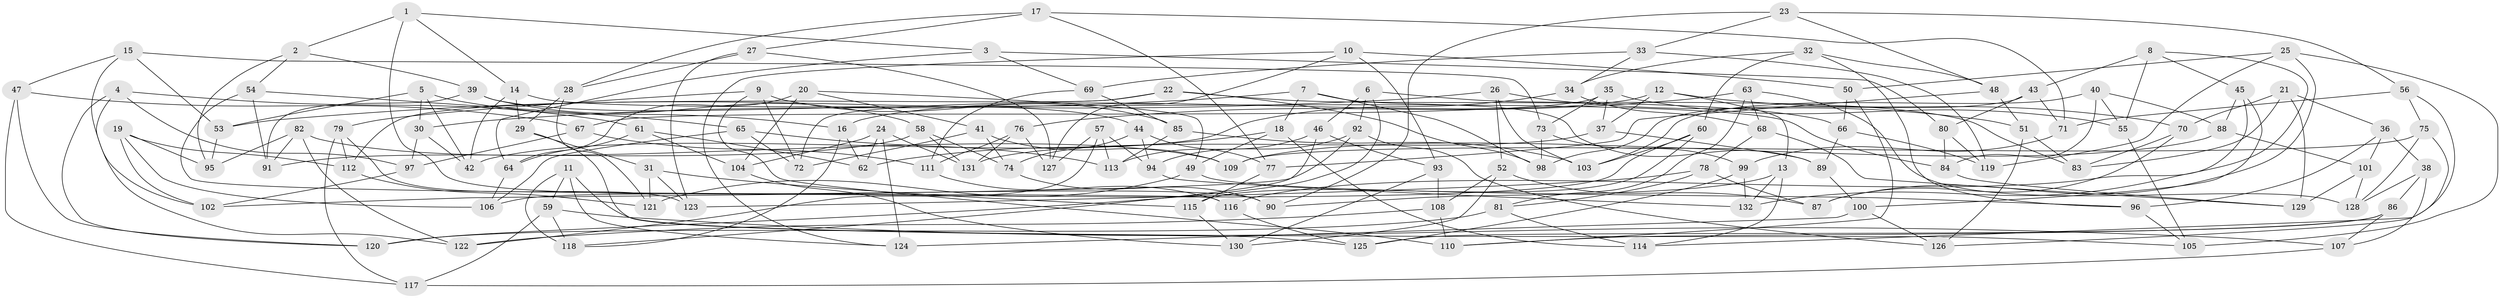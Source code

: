 // coarse degree distribution, {12: 0.030303030303030304, 11: 0.015151515151515152, 4: 0.42424242424242425, 6: 0.24242424242424243, 7: 0.045454545454545456, 8: 0.09090909090909091, 3: 0.030303030303030304, 9: 0.030303030303030304, 5: 0.06060606060606061, 14: 0.015151515151515152, 10: 0.015151515151515152}
// Generated by graph-tools (version 1.1) at 2025/20/03/04/25 18:20:38]
// undirected, 132 vertices, 264 edges
graph export_dot {
graph [start="1"]
  node [color=gray90,style=filled];
  1;
  2;
  3;
  4;
  5;
  6;
  7;
  8;
  9;
  10;
  11;
  12;
  13;
  14;
  15;
  16;
  17;
  18;
  19;
  20;
  21;
  22;
  23;
  24;
  25;
  26;
  27;
  28;
  29;
  30;
  31;
  32;
  33;
  34;
  35;
  36;
  37;
  38;
  39;
  40;
  41;
  42;
  43;
  44;
  45;
  46;
  47;
  48;
  49;
  50;
  51;
  52;
  53;
  54;
  55;
  56;
  57;
  58;
  59;
  60;
  61;
  62;
  63;
  64;
  65;
  66;
  67;
  68;
  69;
  70;
  71;
  72;
  73;
  74;
  75;
  76;
  77;
  78;
  79;
  80;
  81;
  82;
  83;
  84;
  85;
  86;
  87;
  88;
  89;
  90;
  91;
  92;
  93;
  94;
  95;
  96;
  97;
  98;
  99;
  100;
  101;
  102;
  103;
  104;
  105;
  106;
  107;
  108;
  109;
  110;
  111;
  112;
  113;
  114;
  115;
  116;
  117;
  118;
  119;
  120;
  121;
  122;
  123;
  124;
  125;
  126;
  127;
  128;
  129;
  130;
  131;
  132;
  1 -- 2;
  1 -- 90;
  1 -- 14;
  1 -- 3;
  2 -- 95;
  2 -- 54;
  2 -- 39;
  3 -- 80;
  3 -- 64;
  3 -- 69;
  4 -- 122;
  4 -- 97;
  4 -- 120;
  4 -- 61;
  5 -- 16;
  5 -- 30;
  5 -- 53;
  5 -- 42;
  6 -- 83;
  6 -- 46;
  6 -- 120;
  6 -- 92;
  7 -- 30;
  7 -- 89;
  7 -- 98;
  7 -- 18;
  8 -- 45;
  8 -- 132;
  8 -- 55;
  8 -- 43;
  9 -- 85;
  9 -- 79;
  9 -- 72;
  9 -- 110;
  10 -- 127;
  10 -- 93;
  10 -- 124;
  10 -- 50;
  11 -- 124;
  11 -- 118;
  11 -- 59;
  11 -- 105;
  12 -- 70;
  12 -- 37;
  12 -- 16;
  12 -- 13;
  13 -- 114;
  13 -- 132;
  13 -- 90;
  14 -- 29;
  14 -- 84;
  14 -- 42;
  15 -- 73;
  15 -- 47;
  15 -- 53;
  15 -- 102;
  16 -- 62;
  16 -- 118;
  17 -- 27;
  17 -- 71;
  17 -- 28;
  17 -- 77;
  18 -- 49;
  18 -- 62;
  18 -- 114;
  19 -- 106;
  19 -- 95;
  19 -- 102;
  19 -- 112;
  20 -- 49;
  20 -- 104;
  20 -- 41;
  20 -- 64;
  21 -- 36;
  21 -- 129;
  21 -- 83;
  21 -- 70;
  22 -- 66;
  22 -- 98;
  22 -- 72;
  22 -- 112;
  23 -- 33;
  23 -- 56;
  23 -- 48;
  23 -- 90;
  24 -- 124;
  24 -- 62;
  24 -- 131;
  24 -- 104;
  25 -- 50;
  25 -- 87;
  25 -- 119;
  25 -- 105;
  26 -- 53;
  26 -- 51;
  26 -- 103;
  26 -- 52;
  27 -- 123;
  27 -- 28;
  27 -- 127;
  28 -- 121;
  28 -- 29;
  29 -- 125;
  29 -- 31;
  30 -- 42;
  30 -- 97;
  31 -- 121;
  31 -- 123;
  31 -- 115;
  32 -- 48;
  32 -- 96;
  32 -- 34;
  32 -- 60;
  33 -- 34;
  33 -- 69;
  33 -- 119;
  34 -- 68;
  34 -- 42;
  35 -- 67;
  35 -- 73;
  35 -- 37;
  35 -- 55;
  36 -- 101;
  36 -- 96;
  36 -- 38;
  37 -- 131;
  37 -- 89;
  38 -- 128;
  38 -- 86;
  38 -- 107;
  39 -- 44;
  39 -- 58;
  39 -- 91;
  40 -- 55;
  40 -- 88;
  40 -- 103;
  40 -- 84;
  41 -- 109;
  41 -- 72;
  41 -- 74;
  43 -- 71;
  43 -- 98;
  43 -- 80;
  44 -- 94;
  44 -- 74;
  44 -- 77;
  45 -- 88;
  45 -- 100;
  45 -- 116;
  46 -- 113;
  46 -- 118;
  46 -- 93;
  47 -- 120;
  47 -- 117;
  47 -- 67;
  48 -- 51;
  48 -- 77;
  49 -- 96;
  49 -- 121;
  50 -- 66;
  50 -- 110;
  51 -- 83;
  51 -- 126;
  52 -- 87;
  52 -- 130;
  52 -- 108;
  53 -- 95;
  54 -- 116;
  54 -- 91;
  54 -- 65;
  55 -- 105;
  56 -- 114;
  56 -- 75;
  56 -- 71;
  57 -- 113;
  57 -- 94;
  57 -- 122;
  57 -- 127;
  58 -- 131;
  58 -- 91;
  58 -- 74;
  59 -- 107;
  59 -- 117;
  59 -- 118;
  60 -- 115;
  60 -- 106;
  60 -- 103;
  61 -- 62;
  61 -- 104;
  61 -- 64;
  63 -- 81;
  63 -- 68;
  63 -- 128;
  63 -- 76;
  64 -- 106;
  65 -- 106;
  65 -- 72;
  65 -- 113;
  66 -- 119;
  66 -- 89;
  67 -- 111;
  67 -- 97;
  68 -- 78;
  68 -- 129;
  69 -- 85;
  69 -- 111;
  70 -- 83;
  70 -- 87;
  71 -- 99;
  73 -- 99;
  73 -- 98;
  74 -- 90;
  75 -- 109;
  75 -- 126;
  75 -- 128;
  76 -- 131;
  76 -- 111;
  76 -- 127;
  77 -- 115;
  78 -- 81;
  78 -- 123;
  78 -- 87;
  79 -- 112;
  79 -- 117;
  79 -- 123;
  80 -- 119;
  80 -- 84;
  81 -- 120;
  81 -- 114;
  82 -- 122;
  82 -- 91;
  82 -- 95;
  82 -- 109;
  84 -- 129;
  85 -- 103;
  85 -- 113;
  86 -- 110;
  86 -- 107;
  86 -- 125;
  88 -- 109;
  88 -- 101;
  89 -- 100;
  92 -- 94;
  92 -- 126;
  92 -- 102;
  93 -- 130;
  93 -- 108;
  94 -- 132;
  96 -- 105;
  97 -- 102;
  99 -- 125;
  99 -- 132;
  100 -- 126;
  100 -- 124;
  101 -- 129;
  101 -- 128;
  104 -- 130;
  107 -- 117;
  108 -- 110;
  108 -- 122;
  111 -- 116;
  112 -- 121;
  115 -- 130;
  116 -- 125;
}
